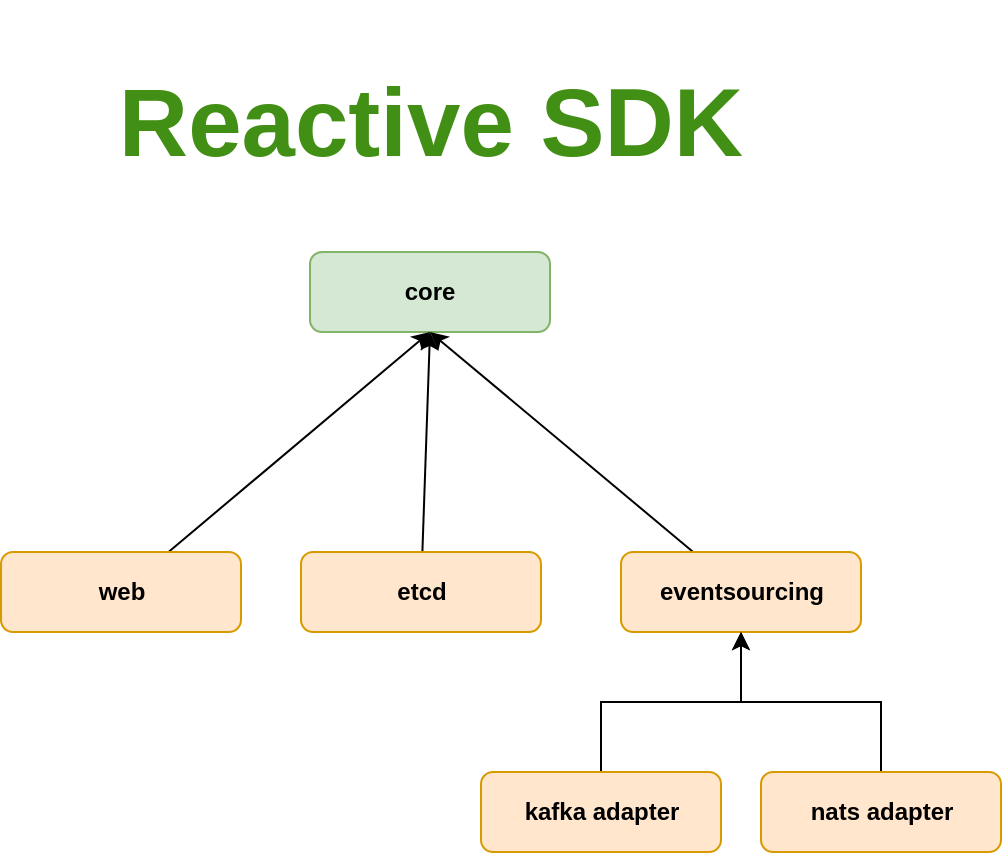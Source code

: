 <mxfile version="21.3.2" type="device">
  <diagram name="Page-1" id="XlEUcOGT4nUbAwsgfxrm">
    <mxGraphModel dx="2072" dy="2160" grid="1" gridSize="10" guides="1" tooltips="1" connect="1" arrows="1" fold="1" page="1" pageScale="1" pageWidth="850" pageHeight="1100" math="0" shadow="0">
      <root>
        <mxCell id="0" />
        <mxCell id="1" parent="0" />
        <mxCell id="kdewCpRwTLWeGLlLVf4O-2" value="&lt;b&gt;core&lt;/b&gt;" style="rounded=1;whiteSpace=wrap;html=1;fillColor=#d5e8d4;strokeColor=#82b366;" parent="1" vertex="1">
          <mxGeometry x="365" y="110" width="120" height="40" as="geometry" />
        </mxCell>
        <mxCell id="kdewCpRwTLWeGLlLVf4O-3" style="edgeStyle=none;rounded=0;orthogonalLoop=1;jettySize=auto;html=1;entryX=0.5;entryY=1;entryDx=0;entryDy=0;" parent="1" source="kdewCpRwTLWeGLlLVf4O-4" target="kdewCpRwTLWeGLlLVf4O-2" edge="1">
          <mxGeometry relative="1" as="geometry" />
        </mxCell>
        <mxCell id="kdewCpRwTLWeGLlLVf4O-4" value="&lt;b&gt;eventsourcing&lt;/b&gt;" style="rounded=1;whiteSpace=wrap;html=1;fillColor=#ffe6cc;strokeColor=#d79b00;" parent="1" vertex="1">
          <mxGeometry x="520.5" y="260" width="120" height="40" as="geometry" />
        </mxCell>
        <mxCell id="kdewCpRwTLWeGLlLVf4O-5" style="edgeStyle=none;rounded=0;orthogonalLoop=1;jettySize=auto;html=1;entryX=0.5;entryY=1;entryDx=0;entryDy=0;" parent="1" source="kdewCpRwTLWeGLlLVf4O-6" target="kdewCpRwTLWeGLlLVf4O-2" edge="1">
          <mxGeometry relative="1" as="geometry" />
        </mxCell>
        <mxCell id="kdewCpRwTLWeGLlLVf4O-6" value="&lt;b&gt;etcd&lt;/b&gt;" style="rounded=1;whiteSpace=wrap;html=1;fillColor=#ffe6cc;strokeColor=#d79b00;" parent="1" vertex="1">
          <mxGeometry x="360.5" y="260" width="120" height="40" as="geometry" />
        </mxCell>
        <mxCell id="kdewCpRwTLWeGLlLVf4O-7" value="&lt;h1&gt;&lt;font color=&quot;#428f15&quot;&gt;Reactive SDK&lt;/font&gt;&lt;/h1&gt;" style="text;html=1;strokeColor=none;fillColor=none;align=center;verticalAlign=middle;whiteSpace=wrap;rounded=0;fontSize=24;" parent="1" vertex="1">
          <mxGeometry x="259" y="10" width="333" height="70" as="geometry" />
        </mxCell>
        <mxCell id="kdewCpRwTLWeGLlLVf4O-12" style="edgeStyle=orthogonalEdgeStyle;rounded=0;orthogonalLoop=1;jettySize=auto;html=1;entryX=0.5;entryY=1;entryDx=0;entryDy=0;" parent="1" source="kdewCpRwTLWeGLlLVf4O-8" target="kdewCpRwTLWeGLlLVf4O-4" edge="1">
          <mxGeometry relative="1" as="geometry" />
        </mxCell>
        <mxCell id="kdewCpRwTLWeGLlLVf4O-8" value="&lt;b&gt;kafka adapter&lt;/b&gt;" style="rounded=1;whiteSpace=wrap;html=1;fillColor=#ffe6cc;strokeColor=#d79b00;" parent="1" vertex="1">
          <mxGeometry x="450.5" y="370" width="120" height="40" as="geometry" />
        </mxCell>
        <mxCell id="kdewCpRwTLWeGLlLVf4O-13" style="edgeStyle=orthogonalEdgeStyle;rounded=0;orthogonalLoop=1;jettySize=auto;html=1;entryX=0.5;entryY=1;entryDx=0;entryDy=0;" parent="1" source="kdewCpRwTLWeGLlLVf4O-9" target="kdewCpRwTLWeGLlLVf4O-4" edge="1">
          <mxGeometry relative="1" as="geometry" />
        </mxCell>
        <mxCell id="kdewCpRwTLWeGLlLVf4O-9" value="&lt;b&gt;nats adapter&lt;/b&gt;" style="rounded=1;whiteSpace=wrap;html=1;fillColor=#ffe6cc;strokeColor=#d79b00;" parent="1" vertex="1">
          <mxGeometry x="590.5" y="370" width="120" height="40" as="geometry" />
        </mxCell>
        <mxCell id="kdewCpRwTLWeGLlLVf4O-11" style="rounded=0;orthogonalLoop=1;jettySize=auto;html=1;entryX=0.5;entryY=1;entryDx=0;entryDy=0;" parent="1" source="kdewCpRwTLWeGLlLVf4O-10" target="kdewCpRwTLWeGLlLVf4O-2" edge="1">
          <mxGeometry relative="1" as="geometry" />
        </mxCell>
        <mxCell id="kdewCpRwTLWeGLlLVf4O-10" value="&lt;b&gt;web&lt;/b&gt;" style="rounded=1;whiteSpace=wrap;html=1;fillColor=#ffe6cc;strokeColor=#d79b00;" parent="1" vertex="1">
          <mxGeometry x="210.5" y="260" width="120" height="40" as="geometry" />
        </mxCell>
      </root>
    </mxGraphModel>
  </diagram>
</mxfile>
